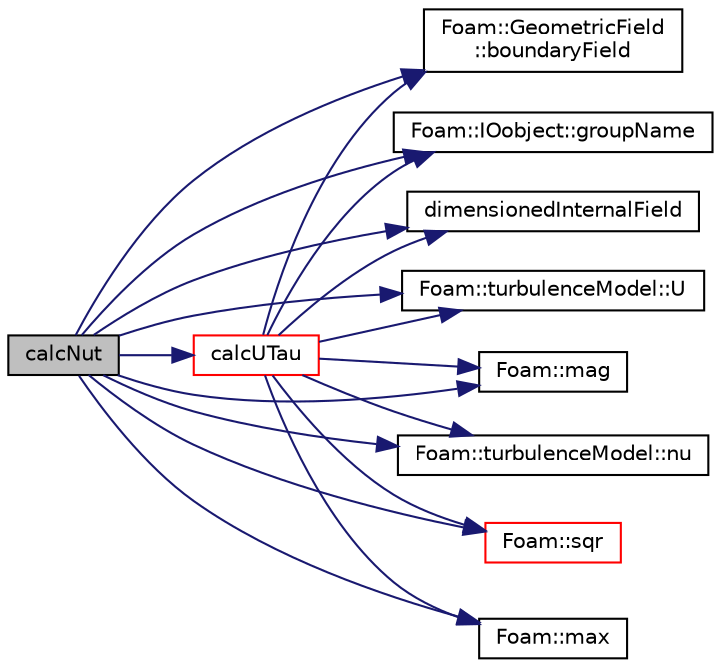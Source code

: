 digraph "calcNut"
{
  bgcolor="transparent";
  edge [fontname="Helvetica",fontsize="10",labelfontname="Helvetica",labelfontsize="10"];
  node [fontname="Helvetica",fontsize="10",shape=record];
  rankdir="LR";
  Node1 [label="calcNut",height=0.2,width=0.4,color="black", fillcolor="grey75", style="filled", fontcolor="black"];
  Node1 -> Node2 [color="midnightblue",fontsize="10",style="solid",fontname="Helvetica"];
  Node2 [label="Foam::GeometricField\l::boundaryField",height=0.2,width=0.4,color="black",URL="$a00921.html#a3c6c1a789b48ea0c5e8bff64f9c14f2d",tooltip="Return reference to GeometricBoundaryField. "];
  Node1 -> Node3 [color="midnightblue",fontsize="10",style="solid",fontname="Helvetica"];
  Node3 [label="calcUTau",height=0.2,width=0.4,color="red",URL="$a01680.html#a1531610b3f6b7efe703bfbecd07f0b66",tooltip="Calculate the friction velocity. "];
  Node3 -> Node4 [color="midnightblue",fontsize="10",style="solid",fontname="Helvetica"];
  Node4 [label="Foam::IOobject::groupName",height=0.2,width=0.4,color="black",URL="$a01179.html#ad5705e6da2a025ad75b4cf5d748d7d30"];
  Node3 -> Node5 [color="midnightblue",fontsize="10",style="solid",fontname="Helvetica"];
  Node5 [label="dimensionedInternalField",height=0.2,width=0.4,color="black",URL="$a03120.html#a942cd19121a46cdc649099eb27c74b18"];
  Node3 -> Node6 [color="midnightblue",fontsize="10",style="solid",fontname="Helvetica"];
  Node6 [label="Foam::turbulenceModel::U",height=0.2,width=0.4,color="black",URL="$a02695.html#a0b0f7927917d51eb0331cdda095aa21f",tooltip="Access function to velocity field. "];
  Node3 -> Node2 [color="midnightblue",fontsize="10",style="solid",fontname="Helvetica"];
  Node3 -> Node7 [color="midnightblue",fontsize="10",style="solid",fontname="Helvetica"];
  Node7 [label="Foam::mag",height=0.2,width=0.4,color="black",URL="$a10725.html#a929da2a3fdcf3dacbbe0487d3a330dae"];
  Node3 -> Node8 [color="midnightblue",fontsize="10",style="solid",fontname="Helvetica"];
  Node8 [label="Foam::turbulenceModel::nu",height=0.2,width=0.4,color="black",URL="$a02695.html#a873c2bd19b9d6641c6c1f03df3a292aa",tooltip="Return the laminar viscosity. "];
  Node3 -> Node9 [color="midnightblue",fontsize="10",style="solid",fontname="Helvetica"];
  Node9 [label="Foam::sqr",height=0.2,width=0.4,color="red",URL="$a10725.html#a277dc11c581d53826ab5090b08f3b17b"];
  Node3 -> Node10 [color="midnightblue",fontsize="10",style="solid",fontname="Helvetica"];
  Node10 [label="Foam::max",height=0.2,width=0.4,color="black",URL="$a10725.html#ac993e906cf2774ae77e666bc24e81733"];
  Node1 -> Node5 [color="midnightblue",fontsize="10",style="solid",fontname="Helvetica"];
  Node1 -> Node4 [color="midnightblue",fontsize="10",style="solid",fontname="Helvetica"];
  Node1 -> Node7 [color="midnightblue",fontsize="10",style="solid",fontname="Helvetica"];
  Node1 -> Node10 [color="midnightblue",fontsize="10",style="solid",fontname="Helvetica"];
  Node1 -> Node8 [color="midnightblue",fontsize="10",style="solid",fontname="Helvetica"];
  Node1 -> Node9 [color="midnightblue",fontsize="10",style="solid",fontname="Helvetica"];
  Node1 -> Node6 [color="midnightblue",fontsize="10",style="solid",fontname="Helvetica"];
}
